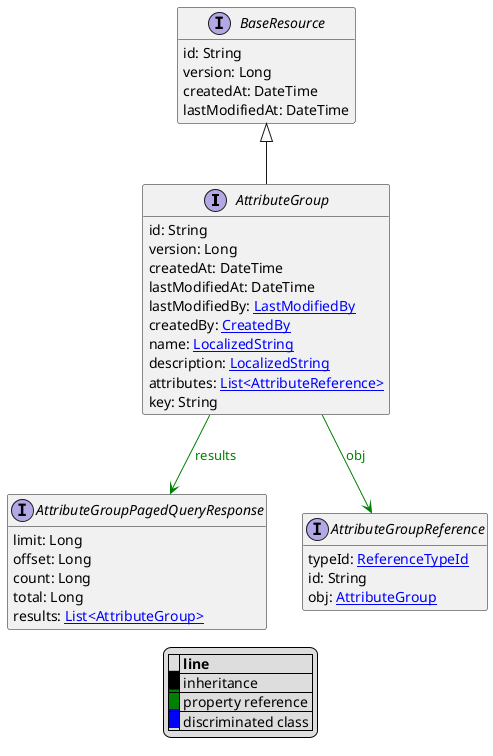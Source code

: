 @startuml

hide empty fields
hide empty methods
legend
|= |= line |
|<back:black>   </back>| inheritance |
|<back:green>   </back>| property reference |
|<back:blue>   </back>| discriminated class |
endlegend
interface AttributeGroup [[AttributeGroup.svg]] extends BaseResource {
    id: String
    version: Long
    createdAt: DateTime
    lastModifiedAt: DateTime
    lastModifiedBy: [[LastModifiedBy.svg LastModifiedBy]]
    createdBy: [[CreatedBy.svg CreatedBy]]
    name: [[LocalizedString.svg LocalizedString]]
    description: [[LocalizedString.svg LocalizedString]]
    attributes: [[AttributeReference.svg List<AttributeReference>]]
    key: String
}
interface BaseResource [[BaseResource.svg]]  {
    id: String
    version: Long
    createdAt: DateTime
    lastModifiedAt: DateTime
}


interface AttributeGroupPagedQueryResponse [[AttributeGroupPagedQueryResponse.svg]]  {
    limit: Long
    offset: Long
    count: Long
    total: Long
    results: [[AttributeGroup.svg List<AttributeGroup>]]
}
interface AttributeGroupReference [[AttributeGroupReference.svg]]  {
    typeId: [[ReferenceTypeId.svg ReferenceTypeId]]
    id: String
    obj: [[AttributeGroup.svg AttributeGroup]]
}

AttributeGroup --> AttributeGroupPagedQueryResponse #green;text:green : "results"
AttributeGroup --> AttributeGroupReference #green;text:green : "obj"
@enduml
